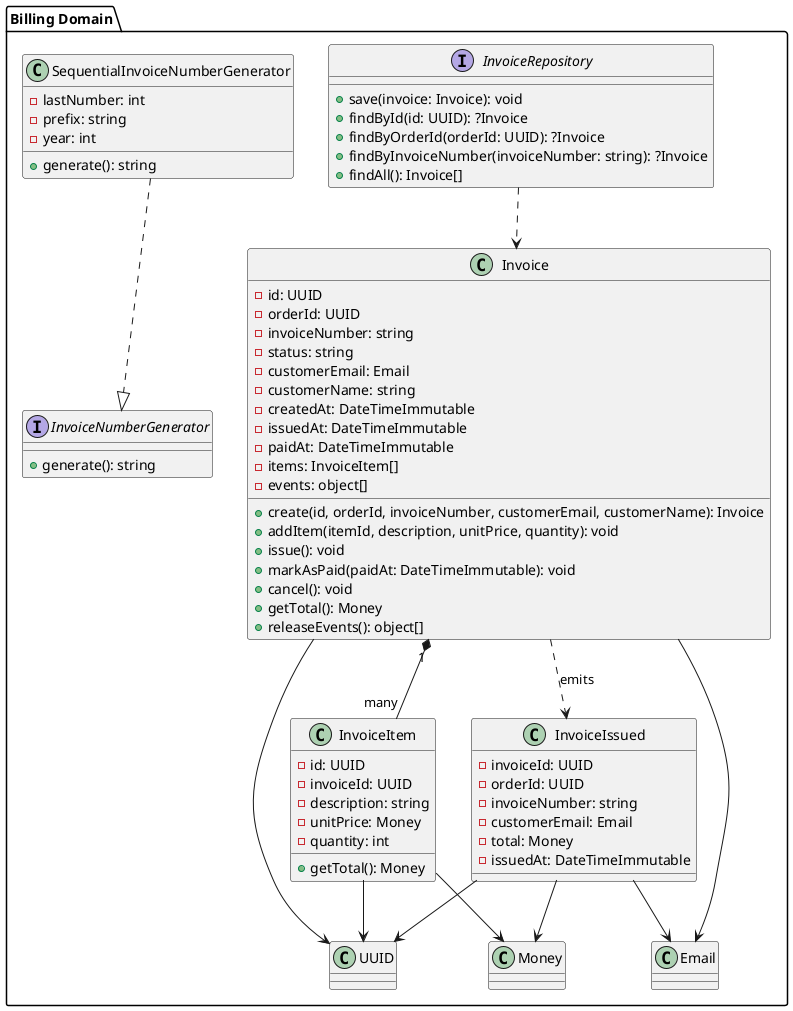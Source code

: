 @startuml Billing Domain Model

package "Billing Domain" {
    class Invoice {
        - id: UUID
        - orderId: UUID
        - invoiceNumber: string
        - status: string
        - customerEmail: Email
        - customerName: string
        - createdAt: DateTimeImmutable
        - issuedAt: DateTimeImmutable
        - paidAt: DateTimeImmutable
        - items: InvoiceItem[]
        - events: object[]
        + create(id, orderId, invoiceNumber, customerEmail, customerName): Invoice
        + addItem(itemId, description, unitPrice, quantity): void
        + issue(): void
        + markAsPaid(paidAt: DateTimeImmutable): void
        + cancel(): void
        + getTotal(): Money
        + releaseEvents(): object[]
    }

    class InvoiceItem {
        - id: UUID
        - invoiceId: UUID
        - description: string
        - unitPrice: Money
        - quantity: int
        + getTotal(): Money
    }

    class InvoiceIssued {
        - invoiceId: UUID
        - orderId: UUID
        - invoiceNumber: string
        - customerEmail: Email
        - total: Money
        - issuedAt: DateTimeImmutable
    }

    interface InvoiceRepository {
        + save(invoice: Invoice): void
        + findById(id: UUID): ?Invoice
        + findByOrderId(orderId: UUID): ?Invoice
        + findByInvoiceNumber(invoiceNumber: string): ?Invoice
        + findAll(): Invoice[]
    }

    interface InvoiceNumberGenerator {
        + generate(): string
    }

    class SequentialInvoiceNumberGenerator {
        - lastNumber: int
        - prefix: string
        - year: int
        + generate(): string
    }

    Invoice "1" *-- "many" InvoiceItem
    Invoice ..> InvoiceIssued : emits
    Invoice --> UUID
    Invoice --> Email
    InvoiceItem --> UUID
    InvoiceItem --> Money
    InvoiceIssued --> UUID
    InvoiceIssued --> Email
    InvoiceIssued --> Money
    InvoiceRepository ..> Invoice
    SequentialInvoiceNumberGenerator ..|> InvoiceNumberGenerator
}

@enduml
